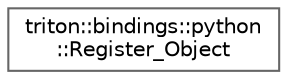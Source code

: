 digraph "Graphical Class Hierarchy"
{
 // LATEX_PDF_SIZE
  bgcolor="transparent";
  edge [fontname=Helvetica,fontsize=10,labelfontname=Helvetica,labelfontsize=10];
  node [fontname=Helvetica,fontsize=10,shape=box,height=0.2,width=0.4];
  rankdir="LR";
  Node0 [label="triton::bindings::python\l::Register_Object",height=0.2,width=0.4,color="grey40", fillcolor="white", style="filled",URL="$structtriton_1_1bindings_1_1python_1_1Register__Object.html",tooltip="pyRegister object."];
}
